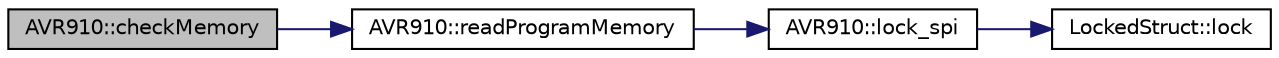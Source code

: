 digraph "AVR910::checkMemory"
{
  edge [fontname="Helvetica",fontsize="10",labelfontname="Helvetica",labelfontsize="10"];
  node [fontname="Helvetica",fontsize="10",shape=record];
  rankdir="LR";
  Node2 [label="AVR910::checkMemory",height=0.2,width=0.4,color="black", fillcolor="grey75", style="filled", fontcolor="black"];
  Node2 -> Node3 [color="midnightblue",fontsize="10",style="solid",fontname="Helvetica"];
  Node3 [label="AVR910::readProgramMemory",height=0.2,width=0.4,color="black", fillcolor="white", style="filled",URL="$class_a_v_r910.html#a3ba4ac1ede5e82813de6dbf3d1691b6f",tooltip="Read a byte from program memory. "];
  Node3 -> Node4 [color="midnightblue",fontsize="10",style="solid",fontname="Helvetica"];
  Node4 [label="AVR910::lock_spi",height=0.2,width=0.4,color="black", fillcolor="white", style="filled",URL="$class_a_v_r910.html#a4b33111389ef72e6e05e2951505e1821"];
  Node4 -> Node5 [color="midnightblue",fontsize="10",style="solid",fontname="Helvetica"];
  Node5 [label="LockedStruct::lock",height=0.2,width=0.4,color="black", fillcolor="white", style="filled",URL="$struct_locked_struct.html#aa207b98a1cd6c569a96e7d1d5565478f",tooltip="Lock this struct. "];
}
